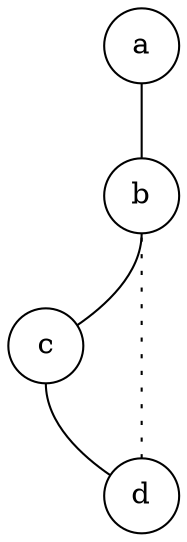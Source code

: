 // graph cut_vertex {
//     node[shape = circle]
//     a -- {b; c; d};
//     c -- {d; e};
//     d -- f;
//     e -- f;
//     e -- g;
// }

// digraph dfs_tree { 
//     node[shape = circle]
//     node [shape = doublecircle]; a
//     size = "8, 5"
//     node [shape = circle];
//     a -> b;
//     a -> c;
//     d -> a[style=dotted];
//     d -> c[style=dotted];
//     c -> e;
//     e -> {f, g};
//     f -> d;
// }

graph cut_vertex2 {
    node[shape = circle]
    a:s -- b[weight=0];
    b:s -- c[weight=0];
    c:s -- d[weight=0];
    d:n -- b[splines = "line", style=dotted];
}